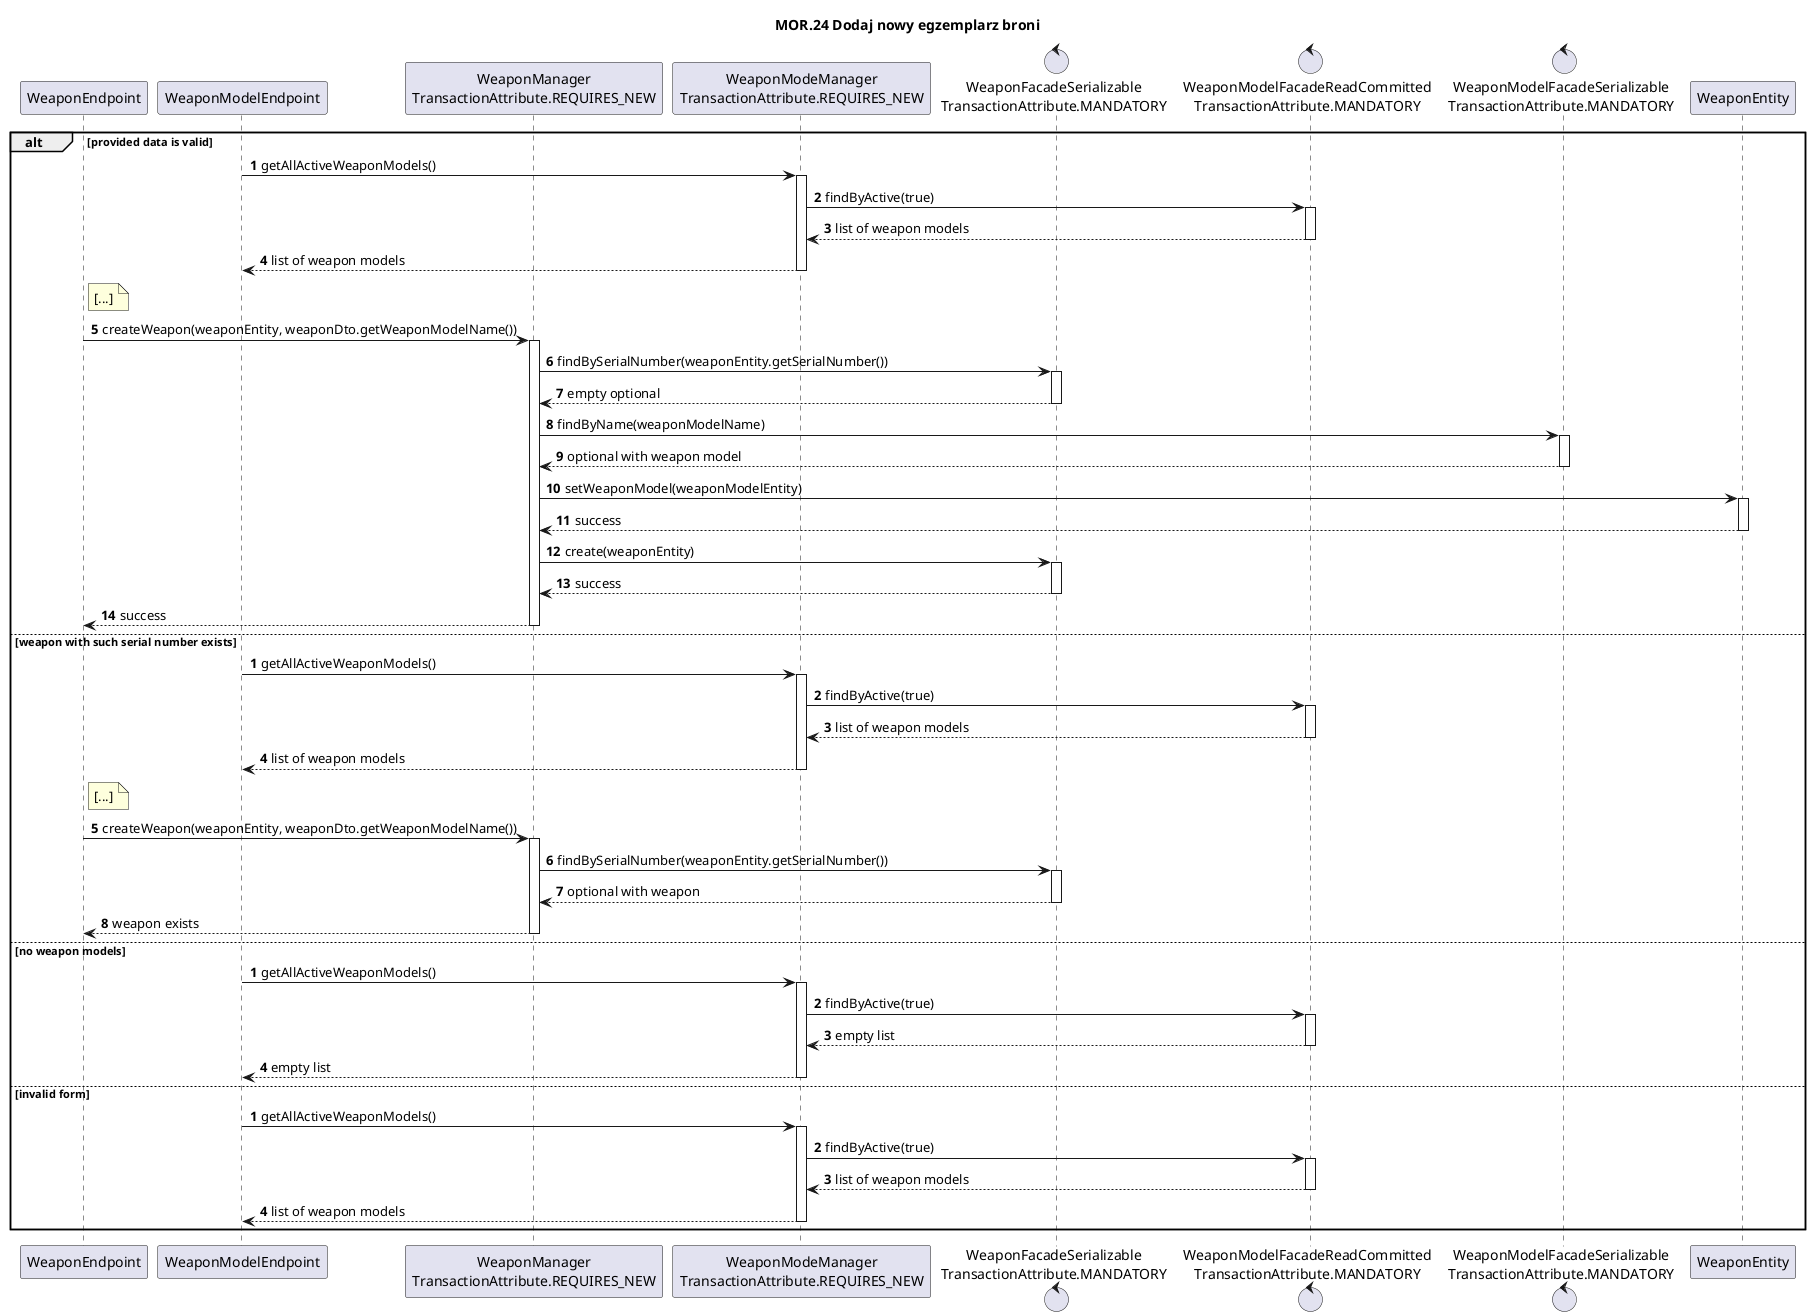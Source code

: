 @startuml

title MOR.24 Dodaj nowy egzemplarz broni
autoactivate on

participant WeaponEndpoint
participant WeaponModelEndpoint
participant "WeaponManager\nTransactionAttribute.REQUIRES_NEW" as WeaponManager
participant "WeaponModeManager\nTransactionAttribute.REQUIRES_NEW" as WeaponModeManager
control "WeaponFacadeSerializable\nTransactionAttribute.MANDATORY" as WeaponFacadeSerializable
control "WeaponModelFacadeReadCommitted\nTransactionAttribute.MANDATORY" as WeaponModelFacade
control "WeaponModelFacadeSerializable\nTransactionAttribute.MANDATORY" as WeaponModelFacadeSerializable

alt provided data is valid
autonumber
    WeaponModelEndpoint -> WeaponModeManager: getAllActiveWeaponModels()
        WeaponModeManager -> WeaponModelFacade : findByActive(true)
        return list of weapon models
    return list of weapon models
    note right of WeaponEndpoint
    [...]
    end note
    WeaponEndpoint -> WeaponManager: createWeapon(weaponEntity, weaponDto.getWeaponModelName())
        WeaponManager -> WeaponFacadeSerializable: findBySerialNumber(weaponEntity.getSerialNumber())
        return empty optional
        WeaponManager -> WeaponModelFacadeSerializable : findByName(weaponModelName)
        return optional with weapon model
        WeaponManager -> WeaponEntity : setWeaponModel(weaponModelEntity)
        return success
        WeaponManager -> WeaponFacadeSerializable: create(weaponEntity)
        return success
    return success
else weapon with such serial number exists
autonumber
    WeaponModelEndpoint -> WeaponModeManager: getAllActiveWeaponModels()
        WeaponModeManager -> WeaponModelFacade : findByActive(true)
        return list of weapon models
    return list of weapon models
    note right of WeaponEndpoint
    [...]
    end note
    WeaponEndpoint -> WeaponManager: createWeapon(weaponEntity, weaponDto.getWeaponModelName())
        WeaponManager -> WeaponFacadeSerializable: findBySerialNumber(weaponEntity.getSerialNumber())
        return optional with weapon
    return weapon exists
else no weapon models
autonumber
    WeaponModelEndpoint -> WeaponModeManager: getAllActiveWeaponModels()
        WeaponModeManager -> WeaponModelFacade : findByActive(true)
        return empty list
    return empty list
else invalid form
autonumber
    WeaponModelEndpoint -> WeaponModeManager: getAllActiveWeaponModels()
        WeaponModeManager -> WeaponModelFacade : findByActive(true)
        return list of weapon models
    return list of weapon models
end

@enduml